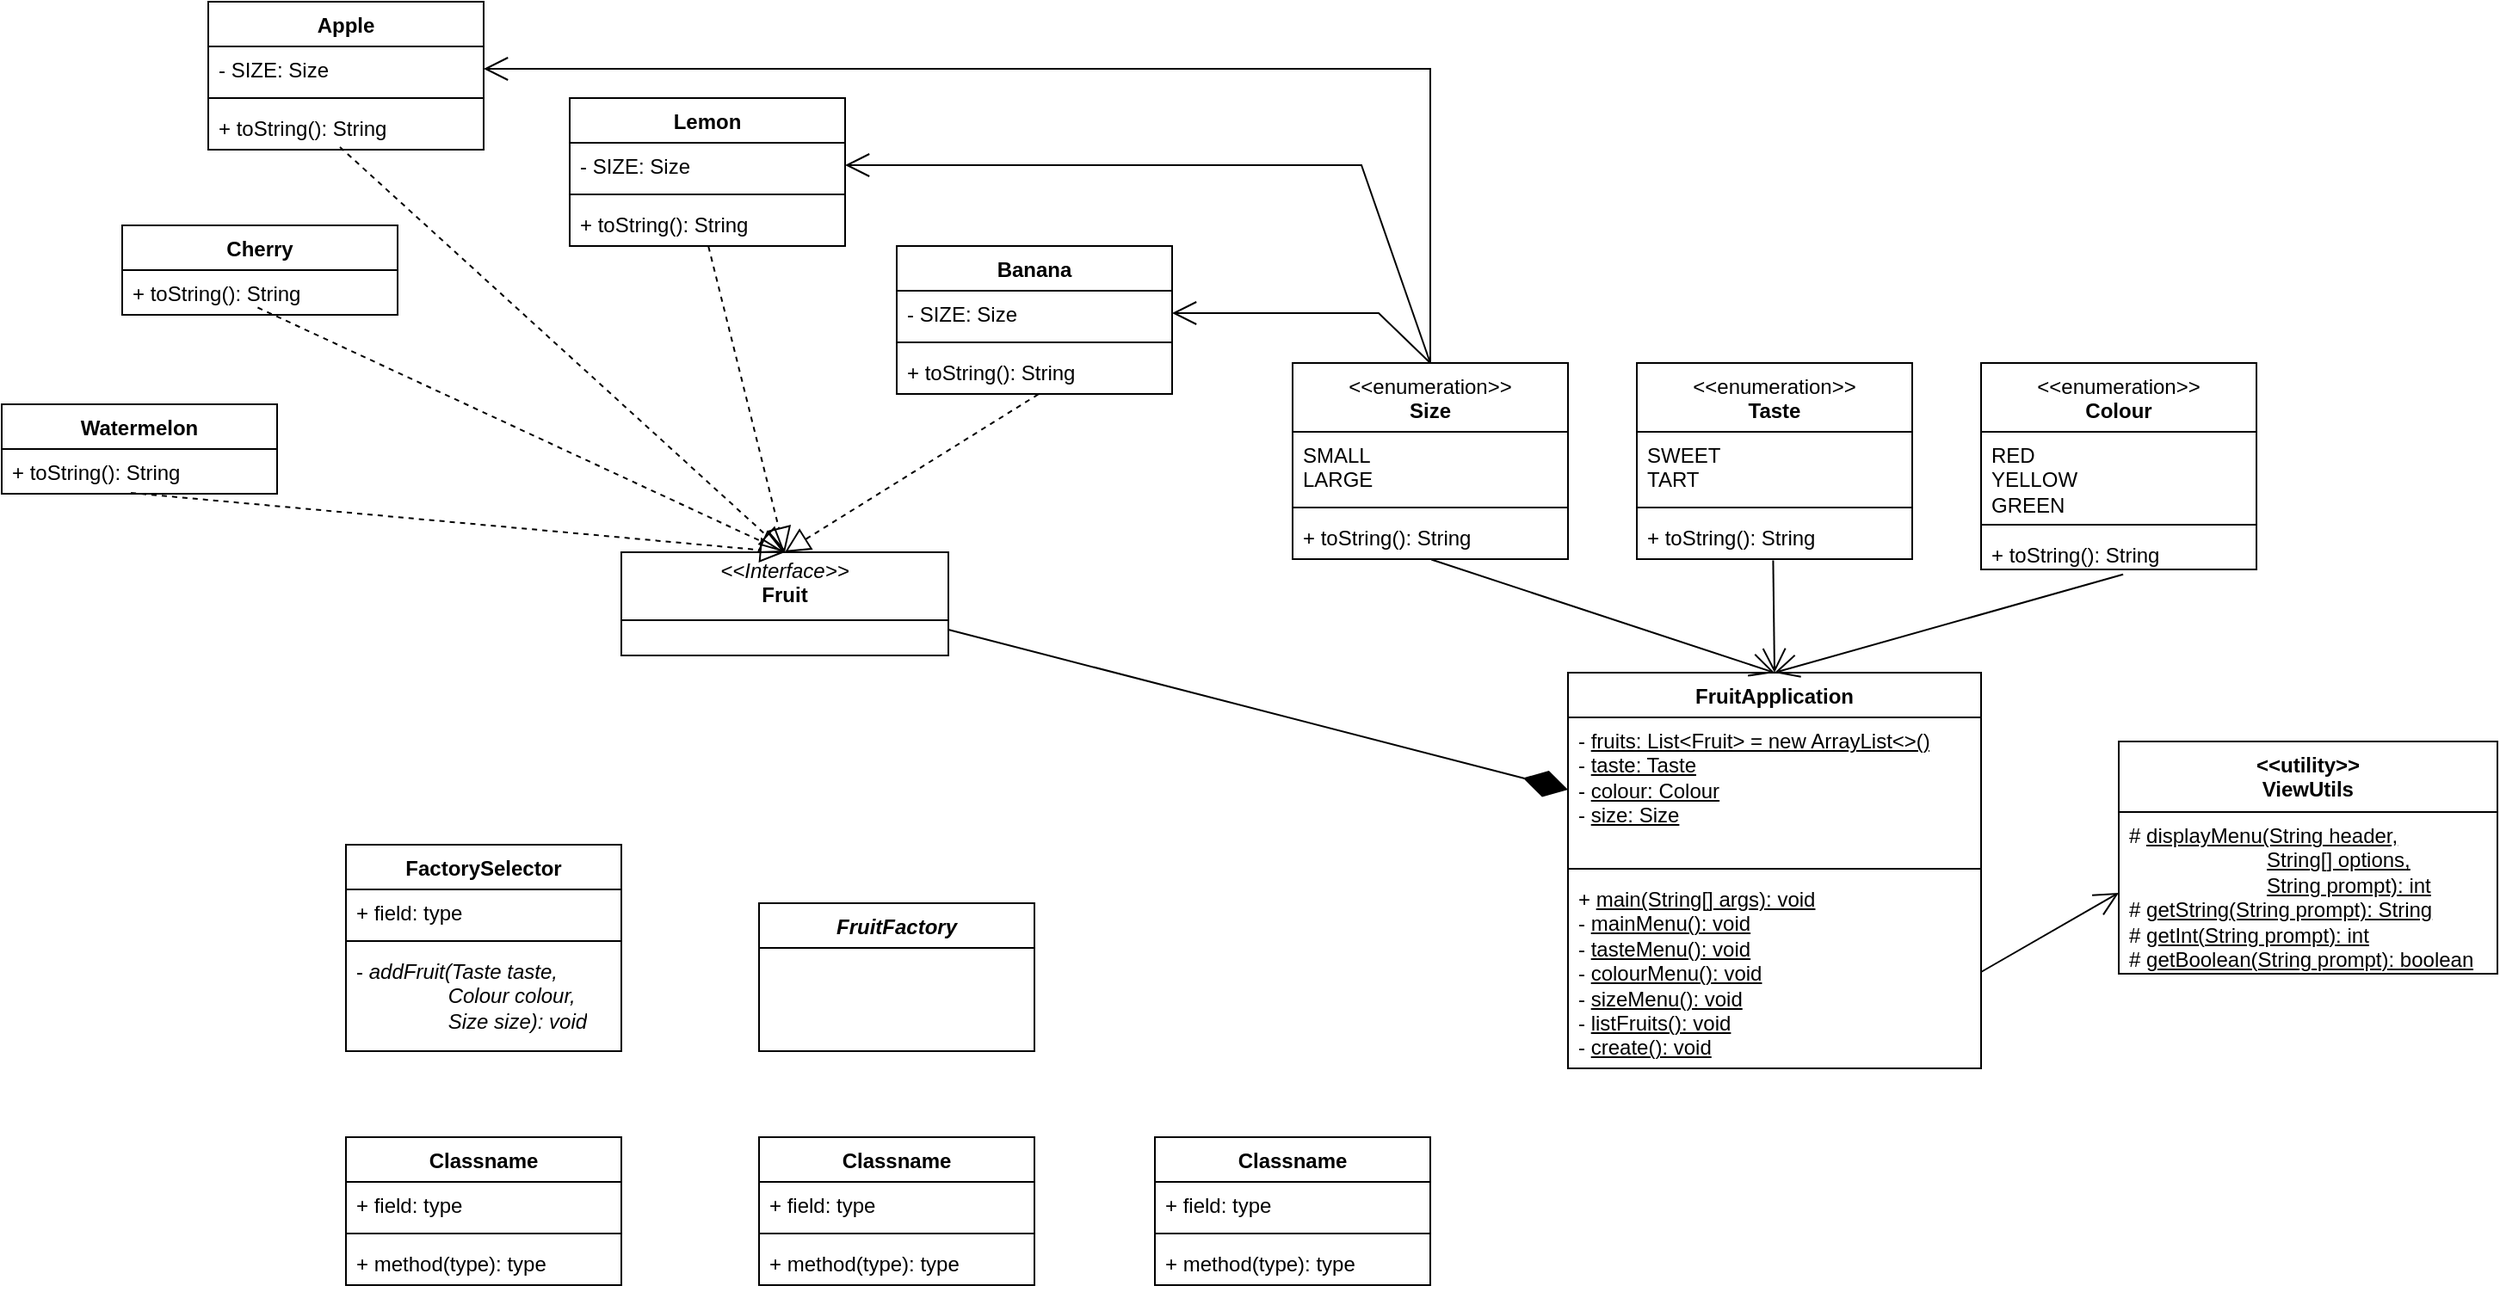 <mxfile version="24.7.7">
  <diagram id="C5RBs43oDa-KdzZeNtuy" name="Page-1">
    <mxGraphModel dx="1623" dy="843" grid="1" gridSize="10" guides="1" tooltips="1" connect="1" arrows="1" fold="1" page="1" pageScale="1" pageWidth="827" pageHeight="1169" math="0" shadow="0">
      <root>
        <mxCell id="WIyWlLk6GJQsqaUBKTNV-0" />
        <mxCell id="WIyWlLk6GJQsqaUBKTNV-1" parent="WIyWlLk6GJQsqaUBKTNV-0" />
        <mxCell id="hWKQIEArotmm3JCVnzgY-5" value="&lt;p style=&quot;margin:0px;margin-top:4px;text-align:center;&quot;&gt;&lt;i&gt;&amp;lt;&amp;lt;Interface&amp;gt;&amp;gt;&lt;/i&gt;&lt;br&gt;&lt;b&gt;Fruit&lt;/b&gt;&lt;/p&gt;&lt;hr size=&quot;1&quot; style=&quot;border-style:solid;&quot;&gt;&lt;p style=&quot;margin:0px;margin-left:4px;&quot;&gt;&lt;/p&gt;&lt;p style=&quot;margin:0px;margin-left:4px;&quot;&gt;&lt;br&gt;&lt;/p&gt;" style="verticalAlign=top;align=left;overflow=fill;html=1;whiteSpace=wrap;" parent="WIyWlLk6GJQsqaUBKTNV-1" vertex="1">
          <mxGeometry x="480" y="540" width="190" height="60" as="geometry" />
        </mxCell>
        <mxCell id="hWKQIEArotmm3JCVnzgY-6" value="Apple" style="swimlane;fontStyle=1;align=center;verticalAlign=top;childLayout=stackLayout;horizontal=1;startSize=26;horizontalStack=0;resizeParent=1;resizeParentMax=0;resizeLast=0;collapsible=1;marginBottom=0;whiteSpace=wrap;html=1;" parent="WIyWlLk6GJQsqaUBKTNV-1" vertex="1">
          <mxGeometry x="240" y="220" width="160" height="86" as="geometry" />
        </mxCell>
        <mxCell id="hWKQIEArotmm3JCVnzgY-7" value="- SIZE: Size" style="text;strokeColor=none;fillColor=none;align=left;verticalAlign=top;spacingLeft=4;spacingRight=4;overflow=hidden;rotatable=0;points=[[0,0.5],[1,0.5]];portConstraint=eastwest;whiteSpace=wrap;html=1;" parent="hWKQIEArotmm3JCVnzgY-6" vertex="1">
          <mxGeometry y="26" width="160" height="26" as="geometry" />
        </mxCell>
        <mxCell id="hWKQIEArotmm3JCVnzgY-8" value="" style="line;strokeWidth=1;fillColor=none;align=left;verticalAlign=middle;spacingTop=-1;spacingLeft=3;spacingRight=3;rotatable=0;labelPosition=right;points=[];portConstraint=eastwest;strokeColor=inherit;" parent="hWKQIEArotmm3JCVnzgY-6" vertex="1">
          <mxGeometry y="52" width="160" height="8" as="geometry" />
        </mxCell>
        <mxCell id="hWKQIEArotmm3JCVnzgY-9" value="+ toString(): String" style="text;strokeColor=none;fillColor=none;align=left;verticalAlign=top;spacingLeft=4;spacingRight=4;overflow=hidden;rotatable=0;points=[[0,0.5],[1,0.5]];portConstraint=eastwest;whiteSpace=wrap;html=1;" parent="hWKQIEArotmm3JCVnzgY-6" vertex="1">
          <mxGeometry y="60" width="160" height="26" as="geometry" />
        </mxCell>
        <mxCell id="hWKQIEArotmm3JCVnzgY-10" value="Banana" style="swimlane;fontStyle=1;align=center;verticalAlign=top;childLayout=stackLayout;horizontal=1;startSize=26;horizontalStack=0;resizeParent=1;resizeParentMax=0;resizeLast=0;collapsible=1;marginBottom=0;whiteSpace=wrap;html=1;" parent="WIyWlLk6GJQsqaUBKTNV-1" vertex="1">
          <mxGeometry x="640" y="362" width="160" height="86" as="geometry" />
        </mxCell>
        <mxCell id="hWKQIEArotmm3JCVnzgY-11" value="- SIZE: Size" style="text;strokeColor=none;fillColor=none;align=left;verticalAlign=top;spacingLeft=4;spacingRight=4;overflow=hidden;rotatable=0;points=[[0,0.5],[1,0.5]];portConstraint=eastwest;whiteSpace=wrap;html=1;" parent="hWKQIEArotmm3JCVnzgY-10" vertex="1">
          <mxGeometry y="26" width="160" height="26" as="geometry" />
        </mxCell>
        <mxCell id="hWKQIEArotmm3JCVnzgY-12" value="" style="line;strokeWidth=1;fillColor=none;align=left;verticalAlign=middle;spacingTop=-1;spacingLeft=3;spacingRight=3;rotatable=0;labelPosition=right;points=[];portConstraint=eastwest;strokeColor=inherit;" parent="hWKQIEArotmm3JCVnzgY-10" vertex="1">
          <mxGeometry y="52" width="160" height="8" as="geometry" />
        </mxCell>
        <mxCell id="hWKQIEArotmm3JCVnzgY-13" value="+ toString(): String" style="text;strokeColor=none;fillColor=none;align=left;verticalAlign=top;spacingLeft=4;spacingRight=4;overflow=hidden;rotatable=0;points=[[0,0.5],[1,0.5]];portConstraint=eastwest;whiteSpace=wrap;html=1;" parent="hWKQIEArotmm3JCVnzgY-10" vertex="1">
          <mxGeometry y="60" width="160" height="26" as="geometry" />
        </mxCell>
        <mxCell id="hWKQIEArotmm3JCVnzgY-14" value="Cherry" style="swimlane;fontStyle=1;align=center;verticalAlign=top;childLayout=stackLayout;horizontal=1;startSize=26;horizontalStack=0;resizeParent=1;resizeParentMax=0;resizeLast=0;collapsible=1;marginBottom=0;whiteSpace=wrap;html=1;" parent="WIyWlLk6GJQsqaUBKTNV-1" vertex="1">
          <mxGeometry x="190" y="350" width="160" height="52" as="geometry" />
        </mxCell>
        <mxCell id="hWKQIEArotmm3JCVnzgY-17" value="+ toString(): String" style="text;strokeColor=none;fillColor=none;align=left;verticalAlign=top;spacingLeft=4;spacingRight=4;overflow=hidden;rotatable=0;points=[[0,0.5],[1,0.5]];portConstraint=eastwest;whiteSpace=wrap;html=1;" parent="hWKQIEArotmm3JCVnzgY-14" vertex="1">
          <mxGeometry y="26" width="160" height="26" as="geometry" />
        </mxCell>
        <mxCell id="hWKQIEArotmm3JCVnzgY-18" value="Lemon" style="swimlane;fontStyle=1;align=center;verticalAlign=top;childLayout=stackLayout;horizontal=1;startSize=26;horizontalStack=0;resizeParent=1;resizeParentMax=0;resizeLast=0;collapsible=1;marginBottom=0;whiteSpace=wrap;html=1;" parent="WIyWlLk6GJQsqaUBKTNV-1" vertex="1">
          <mxGeometry x="450" y="276" width="160" height="86" as="geometry" />
        </mxCell>
        <mxCell id="hWKQIEArotmm3JCVnzgY-19" value="- SIZE: Size" style="text;strokeColor=none;fillColor=none;align=left;verticalAlign=top;spacingLeft=4;spacingRight=4;overflow=hidden;rotatable=0;points=[[0,0.5],[1,0.5]];portConstraint=eastwest;whiteSpace=wrap;html=1;" parent="hWKQIEArotmm3JCVnzgY-18" vertex="1">
          <mxGeometry y="26" width="160" height="26" as="geometry" />
        </mxCell>
        <mxCell id="hWKQIEArotmm3JCVnzgY-20" value="" style="line;strokeWidth=1;fillColor=none;align=left;verticalAlign=middle;spacingTop=-1;spacingLeft=3;spacingRight=3;rotatable=0;labelPosition=right;points=[];portConstraint=eastwest;strokeColor=inherit;" parent="hWKQIEArotmm3JCVnzgY-18" vertex="1">
          <mxGeometry y="52" width="160" height="8" as="geometry" />
        </mxCell>
        <mxCell id="hWKQIEArotmm3JCVnzgY-21" value="+ toString(): String" style="text;strokeColor=none;fillColor=none;align=left;verticalAlign=top;spacingLeft=4;spacingRight=4;overflow=hidden;rotatable=0;points=[[0,0.5],[1,0.5]];portConstraint=eastwest;whiteSpace=wrap;html=1;" parent="hWKQIEArotmm3JCVnzgY-18" vertex="1">
          <mxGeometry y="60" width="160" height="26" as="geometry" />
        </mxCell>
        <mxCell id="hWKQIEArotmm3JCVnzgY-22" value="" style="endArrow=block;dashed=1;endFill=0;endSize=12;html=1;rounded=0;exitX=0.478;exitY=0.94;exitDx=0;exitDy=0;entryX=0.5;entryY=0;entryDx=0;entryDy=0;exitPerimeter=0;" parent="WIyWlLk6GJQsqaUBKTNV-1" source="hWKQIEArotmm3JCVnzgY-9" target="hWKQIEArotmm3JCVnzgY-5" edge="1">
          <mxGeometry width="160" relative="1" as="geometry">
            <mxPoint x="270" y="680" as="sourcePoint" />
            <mxPoint x="400" y="620" as="targetPoint" />
          </mxGeometry>
        </mxCell>
        <mxCell id="hWKQIEArotmm3JCVnzgY-23" value="" style="endArrow=block;dashed=1;endFill=0;endSize=12;html=1;rounded=0;exitX=0.514;exitY=1.008;exitDx=0;exitDy=0;entryX=0.5;entryY=0;entryDx=0;entryDy=0;exitPerimeter=0;" parent="WIyWlLk6GJQsqaUBKTNV-1" source="hWKQIEArotmm3JCVnzgY-13" target="hWKQIEArotmm3JCVnzgY-5" edge="1">
          <mxGeometry width="160" relative="1" as="geometry">
            <mxPoint x="270" y="680" as="sourcePoint" />
            <mxPoint x="430" y="630" as="targetPoint" />
          </mxGeometry>
        </mxCell>
        <mxCell id="hWKQIEArotmm3JCVnzgY-24" value="" style="endArrow=block;dashed=1;endFill=0;endSize=12;html=1;rounded=0;exitX=0.492;exitY=0.837;exitDx=0;exitDy=0;entryX=0.5;entryY=0;entryDx=0;entryDy=0;exitPerimeter=0;" parent="WIyWlLk6GJQsqaUBKTNV-1" source="hWKQIEArotmm3JCVnzgY-17" target="hWKQIEArotmm3JCVnzgY-5" edge="1">
          <mxGeometry width="160" relative="1" as="geometry">
            <mxPoint x="580" y="630" as="sourcePoint" />
            <mxPoint x="455" y="680" as="targetPoint" />
          </mxGeometry>
        </mxCell>
        <mxCell id="hWKQIEArotmm3JCVnzgY-26" value="" style="endArrow=block;dashed=1;endFill=0;endSize=12;html=1;rounded=0;exitX=0.504;exitY=1.013;exitDx=0;exitDy=0;entryX=0.5;entryY=0;entryDx=0;entryDy=0;exitPerimeter=0;" parent="WIyWlLk6GJQsqaUBKTNV-1" source="hWKQIEArotmm3JCVnzgY-21" target="hWKQIEArotmm3JCVnzgY-5" edge="1">
          <mxGeometry width="160" relative="1" as="geometry">
            <mxPoint x="560" y="680" as="sourcePoint" />
            <mxPoint x="455" y="680" as="targetPoint" />
          </mxGeometry>
        </mxCell>
        <mxCell id="hWKQIEArotmm3JCVnzgY-27" value="Watermelon" style="swimlane;fontStyle=1;align=center;verticalAlign=top;childLayout=stackLayout;horizontal=1;startSize=26;horizontalStack=0;resizeParent=1;resizeParentMax=0;resizeLast=0;collapsible=1;marginBottom=0;whiteSpace=wrap;html=1;" parent="WIyWlLk6GJQsqaUBKTNV-1" vertex="1">
          <mxGeometry x="120" y="454" width="160" height="52" as="geometry" />
        </mxCell>
        <mxCell id="hWKQIEArotmm3JCVnzgY-30" value="+ toString(): String" style="text;strokeColor=none;fillColor=none;align=left;verticalAlign=top;spacingLeft=4;spacingRight=4;overflow=hidden;rotatable=0;points=[[0,0.5],[1,0.5]];portConstraint=eastwest;whiteSpace=wrap;html=1;" parent="hWKQIEArotmm3JCVnzgY-27" vertex="1">
          <mxGeometry y="26" width="160" height="26" as="geometry" />
        </mxCell>
        <mxCell id="hWKQIEArotmm3JCVnzgY-31" value="" style="endArrow=block;dashed=1;endFill=0;endSize=12;html=1;rounded=0;exitX=0.469;exitY=0.981;exitDx=0;exitDy=0;entryX=0.5;entryY=0;entryDx=0;entryDy=0;exitPerimeter=0;" parent="WIyWlLk6GJQsqaUBKTNV-1" source="hWKQIEArotmm3JCVnzgY-30" target="hWKQIEArotmm3JCVnzgY-5" edge="1">
          <mxGeometry width="160" relative="1" as="geometry">
            <mxPoint x="730" y="830" as="sourcePoint" />
            <mxPoint x="680" y="620" as="targetPoint" />
          </mxGeometry>
        </mxCell>
        <mxCell id="hWKQIEArotmm3JCVnzgY-32" value="FruitApplication" style="swimlane;fontStyle=1;align=center;verticalAlign=top;childLayout=stackLayout;horizontal=1;startSize=26;horizontalStack=0;resizeParent=1;resizeParentMax=0;resizeLast=0;collapsible=1;marginBottom=0;whiteSpace=wrap;html=1;" parent="WIyWlLk6GJQsqaUBKTNV-1" vertex="1">
          <mxGeometry x="1030" y="610" width="240" height="230" as="geometry" />
        </mxCell>
        <mxCell id="hWKQIEArotmm3JCVnzgY-33" value="- &lt;u&gt;fruits: List&amp;lt;Fruit&amp;gt; = new ArrayList&amp;lt;&amp;gt;()&lt;/u&gt;&lt;div&gt;- &lt;u&gt;taste: Taste&lt;/u&gt;&lt;/div&gt;&lt;div&gt;- &lt;u&gt;colour: Colour&lt;/u&gt;&lt;/div&gt;&lt;div&gt;- &lt;u&gt;size: Size&lt;/u&gt;&lt;/div&gt;" style="text;strokeColor=none;fillColor=none;align=left;verticalAlign=top;spacingLeft=4;spacingRight=4;overflow=hidden;rotatable=0;points=[[0,0.5],[1,0.5]];portConstraint=eastwest;whiteSpace=wrap;html=1;" parent="hWKQIEArotmm3JCVnzgY-32" vertex="1">
          <mxGeometry y="26" width="240" height="84" as="geometry" />
        </mxCell>
        <mxCell id="hWKQIEArotmm3JCVnzgY-34" value="" style="line;strokeWidth=1;fillColor=none;align=left;verticalAlign=middle;spacingTop=-1;spacingLeft=3;spacingRight=3;rotatable=0;labelPosition=right;points=[];portConstraint=eastwest;strokeColor=inherit;" parent="hWKQIEArotmm3JCVnzgY-32" vertex="1">
          <mxGeometry y="110" width="240" height="8" as="geometry" />
        </mxCell>
        <mxCell id="hWKQIEArotmm3JCVnzgY-35" value="+ &lt;u&gt;main(String[] args): void&lt;/u&gt;&lt;div&gt;&lt;span style=&quot;background-color: initial;&quot;&gt;- &lt;u&gt;mainMenu(): void&lt;/u&gt;&lt;/span&gt;&lt;/div&gt;&lt;div&gt;&lt;span style=&quot;background-color: initial;&quot;&gt;- &lt;u&gt;tasteMenu(): void&lt;/u&gt;&lt;/span&gt;&lt;/div&gt;&lt;div&gt;&lt;span style=&quot;background-color: initial;&quot;&gt;- &lt;u&gt;colourMenu(): void&lt;/u&gt;&lt;/span&gt;&lt;/div&gt;&lt;div&gt;&lt;span style=&quot;background-color: initial;&quot;&gt;- &lt;u&gt;sizeMenu(): void&lt;/u&gt;&lt;/span&gt;&lt;/div&gt;&lt;div&gt;&lt;span style=&quot;background-color: initial;&quot;&gt;- &lt;u&gt;listFruits(): void&lt;/u&gt;&lt;/span&gt;&lt;/div&gt;&lt;div&gt;&lt;span style=&quot;background-color: initial;&quot;&gt;- &lt;u&gt;create(): void&lt;/u&gt;&lt;/span&gt;&lt;/div&gt;&lt;div&gt;&lt;br&gt;&lt;/div&gt;" style="text;strokeColor=none;fillColor=none;align=left;verticalAlign=top;spacingLeft=4;spacingRight=4;overflow=hidden;rotatable=0;points=[[0,0.5],[1,0.5]];portConstraint=eastwest;whiteSpace=wrap;html=1;" parent="hWKQIEArotmm3JCVnzgY-32" vertex="1">
          <mxGeometry y="118" width="240" height="112" as="geometry" />
        </mxCell>
        <mxCell id="hWKQIEArotmm3JCVnzgY-36" value="&lt;div style=&quot;text-align: left;&quot;&gt;&lt;span style=&quot;background-color: initial; text-align: center;&quot;&gt;&amp;lt;&amp;lt;utility&amp;gt;&amp;gt;&lt;/span&gt;&lt;/div&gt;&lt;div style=&quot;text-align: left;&quot;&gt;&lt;span style=&quot;background-color: initial; text-align: center;&quot;&gt;&amp;nbsp;ViewUtils&lt;/span&gt;&lt;br&gt;&lt;/div&gt;" style="swimlane;fontStyle=1;align=center;verticalAlign=top;childLayout=stackLayout;horizontal=1;startSize=41;horizontalStack=0;resizeParent=1;resizeParentMax=0;resizeLast=0;collapsible=1;marginBottom=0;whiteSpace=wrap;html=1;" parent="WIyWlLk6GJQsqaUBKTNV-1" vertex="1">
          <mxGeometry x="1350" y="650" width="220" height="135" as="geometry" />
        </mxCell>
        <mxCell id="hWKQIEArotmm3JCVnzgY-39" value="# &lt;u&gt;displayMenu(String header,&lt;/u&gt;&lt;div&gt;&lt;u&gt;&lt;span style=&quot;white-space: pre;&quot;&gt;&#x9;&lt;/span&gt;&lt;span style=&quot;white-space: pre;&quot;&gt;&#x9;&lt;/span&gt;&lt;span style=&quot;white-space: pre;&quot;&gt;&#x9;&lt;/span&gt;String[] options,&lt;br&gt;&lt;/u&gt;&lt;/div&gt;&lt;div&gt;&lt;u&gt;&lt;span style=&quot;white-space: pre;&quot;&gt;&#x9;&lt;/span&gt;&lt;span style=&quot;white-space: pre;&quot;&gt;&#x9;&lt;/span&gt;&lt;span style=&quot;white-space: pre;&quot;&gt;&#x9;&lt;/span&gt;String prompt): int&lt;/u&gt;&lt;br&gt;&lt;/div&gt;&lt;div&gt;# &lt;u&gt;getString(String prompt): String&lt;/u&gt;&amp;nbsp;&lt;/div&gt;&lt;div&gt;# &lt;u&gt;getInt(String prompt): int&lt;/u&gt;&lt;/div&gt;&lt;div&gt;# &lt;u&gt;getBoolean(String prompt): boolean&lt;/u&gt;&lt;/div&gt;" style="text;strokeColor=none;fillColor=none;align=left;verticalAlign=top;spacingLeft=4;spacingRight=4;overflow=hidden;rotatable=0;points=[[0,0.5],[1,0.5]];portConstraint=eastwest;whiteSpace=wrap;html=1;" parent="hWKQIEArotmm3JCVnzgY-36" vertex="1">
          <mxGeometry y="41" width="220" height="94" as="geometry" />
        </mxCell>
        <mxCell id="hWKQIEArotmm3JCVnzgY-40" value="" style="endArrow=open;endFill=1;endSize=12;html=1;rounded=0;entryX=0;entryY=0.5;entryDx=0;entryDy=0;exitX=1;exitY=0.5;exitDx=0;exitDy=0;" parent="WIyWlLk6GJQsqaUBKTNV-1" source="hWKQIEArotmm3JCVnzgY-35" target="hWKQIEArotmm3JCVnzgY-39" edge="1">
          <mxGeometry width="160" relative="1" as="geometry">
            <mxPoint x="1250" y="740" as="sourcePoint" />
            <mxPoint x="1410" y="740" as="targetPoint" />
          </mxGeometry>
        </mxCell>
        <mxCell id="hWKQIEArotmm3JCVnzgY-41" value="" style="endArrow=diamondThin;endFill=1;endSize=24;html=1;rounded=0;entryX=0;entryY=0.5;entryDx=0;entryDy=0;exitX=1;exitY=0.75;exitDx=0;exitDy=0;" parent="WIyWlLk6GJQsqaUBKTNV-1" source="hWKQIEArotmm3JCVnzgY-5" target="hWKQIEArotmm3JCVnzgY-33" edge="1">
          <mxGeometry width="160" relative="1" as="geometry">
            <mxPoint x="780" y="480" as="sourcePoint" />
            <mxPoint x="940" y="480" as="targetPoint" />
          </mxGeometry>
        </mxCell>
        <mxCell id="8r1lnSLJSIE5kXhD0iX9-4" value="&lt;div&gt;&lt;span style=&quot;font-weight: normal;&quot;&gt;&amp;lt;&amp;lt;enumeration&amp;gt;&amp;gt;&lt;/span&gt;&lt;/div&gt;Taste" style="swimlane;fontStyle=1;align=center;verticalAlign=top;childLayout=stackLayout;horizontal=1;startSize=40;horizontalStack=0;resizeParent=1;resizeParentMax=0;resizeLast=0;collapsible=1;marginBottom=0;whiteSpace=wrap;html=1;" parent="WIyWlLk6GJQsqaUBKTNV-1" vertex="1">
          <mxGeometry x="1070" y="430" width="160" height="114" as="geometry" />
        </mxCell>
        <mxCell id="8r1lnSLJSIE5kXhD0iX9-5" value="SWEET&lt;div&gt;TART&lt;/div&gt;" style="text;strokeColor=none;fillColor=none;align=left;verticalAlign=top;spacingLeft=4;spacingRight=4;overflow=hidden;rotatable=0;points=[[0,0.5],[1,0.5]];portConstraint=eastwest;whiteSpace=wrap;html=1;" parent="8r1lnSLJSIE5kXhD0iX9-4" vertex="1">
          <mxGeometry y="40" width="160" height="40" as="geometry" />
        </mxCell>
        <mxCell id="8r1lnSLJSIE5kXhD0iX9-6" value="" style="line;strokeWidth=1;fillColor=none;align=left;verticalAlign=middle;spacingTop=-1;spacingLeft=3;spacingRight=3;rotatable=0;labelPosition=right;points=[];portConstraint=eastwest;strokeColor=inherit;" parent="8r1lnSLJSIE5kXhD0iX9-4" vertex="1">
          <mxGeometry y="80" width="160" height="8" as="geometry" />
        </mxCell>
        <mxCell id="8r1lnSLJSIE5kXhD0iX9-7" value="+ toString(): String" style="text;strokeColor=none;fillColor=none;align=left;verticalAlign=top;spacingLeft=4;spacingRight=4;overflow=hidden;rotatable=0;points=[[0,0.5],[1,0.5]];portConstraint=eastwest;whiteSpace=wrap;html=1;" parent="8r1lnSLJSIE5kXhD0iX9-4" vertex="1">
          <mxGeometry y="88" width="160" height="26" as="geometry" />
        </mxCell>
        <mxCell id="8r1lnSLJSIE5kXhD0iX9-8" value="&lt;div&gt;&lt;span style=&quot;font-weight: normal;&quot;&gt;&amp;lt;&amp;lt;enumeration&amp;gt;&amp;gt;&lt;/span&gt;&lt;/div&gt;&lt;div&gt;Size&lt;/div&gt;" style="swimlane;fontStyle=1;align=center;verticalAlign=top;childLayout=stackLayout;horizontal=1;startSize=40;horizontalStack=0;resizeParent=1;resizeParentMax=0;resizeLast=0;collapsible=1;marginBottom=0;whiteSpace=wrap;html=1;" parent="WIyWlLk6GJQsqaUBKTNV-1" vertex="1">
          <mxGeometry x="870" y="430" width="160" height="114" as="geometry" />
        </mxCell>
        <mxCell id="8r1lnSLJSIE5kXhD0iX9-9" value="SMALL&lt;div&gt;LARGE&lt;/div&gt;" style="text;strokeColor=none;fillColor=none;align=left;verticalAlign=top;spacingLeft=4;spacingRight=4;overflow=hidden;rotatable=0;points=[[0,0.5],[1,0.5]];portConstraint=eastwest;whiteSpace=wrap;html=1;" parent="8r1lnSLJSIE5kXhD0iX9-8" vertex="1">
          <mxGeometry y="40" width="160" height="40" as="geometry" />
        </mxCell>
        <mxCell id="8r1lnSLJSIE5kXhD0iX9-10" value="" style="line;strokeWidth=1;fillColor=none;align=left;verticalAlign=middle;spacingTop=-1;spacingLeft=3;spacingRight=3;rotatable=0;labelPosition=right;points=[];portConstraint=eastwest;strokeColor=inherit;" parent="8r1lnSLJSIE5kXhD0iX9-8" vertex="1">
          <mxGeometry y="80" width="160" height="8" as="geometry" />
        </mxCell>
        <mxCell id="8r1lnSLJSIE5kXhD0iX9-11" value="+ toString(): String" style="text;strokeColor=none;fillColor=none;align=left;verticalAlign=top;spacingLeft=4;spacingRight=4;overflow=hidden;rotatable=0;points=[[0,0.5],[1,0.5]];portConstraint=eastwest;whiteSpace=wrap;html=1;" parent="8r1lnSLJSIE5kXhD0iX9-8" vertex="1">
          <mxGeometry y="88" width="160" height="26" as="geometry" />
        </mxCell>
        <mxCell id="8r1lnSLJSIE5kXhD0iX9-12" value="&lt;div&gt;&lt;span style=&quot;font-weight: normal;&quot;&gt;&amp;lt;&amp;lt;enumeration&amp;gt;&amp;gt;&lt;/span&gt;&lt;/div&gt;&lt;div&gt;Colour&lt;/div&gt;" style="swimlane;fontStyle=1;align=center;verticalAlign=top;childLayout=stackLayout;horizontal=1;startSize=40;horizontalStack=0;resizeParent=1;resizeParentMax=0;resizeLast=0;collapsible=1;marginBottom=0;whiteSpace=wrap;html=1;" parent="WIyWlLk6GJQsqaUBKTNV-1" vertex="1">
          <mxGeometry x="1270" y="430" width="160" height="120" as="geometry" />
        </mxCell>
        <mxCell id="8r1lnSLJSIE5kXhD0iX9-13" value="RED&lt;div&gt;YELLOW&lt;/div&gt;&lt;div&gt;GREEN&lt;/div&gt;" style="text;strokeColor=none;fillColor=none;align=left;verticalAlign=top;spacingLeft=4;spacingRight=4;overflow=hidden;rotatable=0;points=[[0,0.5],[1,0.5]];portConstraint=eastwest;whiteSpace=wrap;html=1;" parent="8r1lnSLJSIE5kXhD0iX9-12" vertex="1">
          <mxGeometry y="40" width="160" height="50" as="geometry" />
        </mxCell>
        <mxCell id="8r1lnSLJSIE5kXhD0iX9-14" value="" style="line;strokeWidth=1;fillColor=none;align=left;verticalAlign=middle;spacingTop=-1;spacingLeft=3;spacingRight=3;rotatable=0;labelPosition=right;points=[];portConstraint=eastwest;strokeColor=inherit;" parent="8r1lnSLJSIE5kXhD0iX9-12" vertex="1">
          <mxGeometry y="90" width="160" height="8" as="geometry" />
        </mxCell>
        <mxCell id="8r1lnSLJSIE5kXhD0iX9-15" value="+ toString(): String" style="text;strokeColor=none;fillColor=none;align=left;verticalAlign=top;spacingLeft=4;spacingRight=4;overflow=hidden;rotatable=0;points=[[0,0.5],[1,0.5]];portConstraint=eastwest;whiteSpace=wrap;html=1;" parent="8r1lnSLJSIE5kXhD0iX9-12" vertex="1">
          <mxGeometry y="98" width="160" height="22" as="geometry" />
        </mxCell>
        <mxCell id="8r1lnSLJSIE5kXhD0iX9-16" value="" style="endArrow=open;endFill=1;endSize=12;html=1;rounded=0;exitX=0.495;exitY=1.027;exitDx=0;exitDy=0;exitPerimeter=0;entryX=0.5;entryY=0;entryDx=0;entryDy=0;" parent="WIyWlLk6GJQsqaUBKTNV-1" source="8r1lnSLJSIE5kXhD0iX9-7" target="hWKQIEArotmm3JCVnzgY-32" edge="1">
          <mxGeometry width="160" relative="1" as="geometry">
            <mxPoint x="1240" y="940" as="sourcePoint" />
            <mxPoint x="1400" y="940" as="targetPoint" />
          </mxGeometry>
        </mxCell>
        <mxCell id="8r1lnSLJSIE5kXhD0iX9-17" value="" style="endArrow=open;endFill=1;endSize=12;html=1;rounded=0;exitX=0.516;exitY=1.132;exitDx=0;exitDy=0;exitPerimeter=0;entryX=0.5;entryY=0;entryDx=0;entryDy=0;" parent="WIyWlLk6GJQsqaUBKTNV-1" source="8r1lnSLJSIE5kXhD0iX9-15" target="hWKQIEArotmm3JCVnzgY-32" edge="1">
          <mxGeometry width="160" relative="1" as="geometry">
            <mxPoint x="1159" y="555" as="sourcePoint" />
            <mxPoint x="1160" y="620" as="targetPoint" />
          </mxGeometry>
        </mxCell>
        <mxCell id="8r1lnSLJSIE5kXhD0iX9-18" value="" style="endArrow=open;endFill=1;endSize=12;html=1;rounded=0;exitX=0.504;exitY=1.011;exitDx=0;exitDy=0;exitPerimeter=0;entryX=0.5;entryY=0;entryDx=0;entryDy=0;" parent="WIyWlLk6GJQsqaUBKTNV-1" source="8r1lnSLJSIE5kXhD0iX9-11" target="hWKQIEArotmm3JCVnzgY-32" edge="1">
          <mxGeometry width="160" relative="1" as="geometry">
            <mxPoint x="1000" y="550" as="sourcePoint" />
            <mxPoint x="1001" y="615" as="targetPoint" />
          </mxGeometry>
        </mxCell>
        <mxCell id="8r1lnSLJSIE5kXhD0iX9-20" value="" style="endArrow=open;endFill=1;endSize=12;html=1;rounded=0;entryX=1;entryY=0.5;entryDx=0;entryDy=0;exitX=0.5;exitY=0;exitDx=0;exitDy=0;" parent="WIyWlLk6GJQsqaUBKTNV-1" source="8r1lnSLJSIE5kXhD0iX9-8" target="hWKQIEArotmm3JCVnzgY-11" edge="1">
          <mxGeometry width="160" relative="1" as="geometry">
            <mxPoint x="890" y="350" as="sourcePoint" />
            <mxPoint x="940" y="500" as="targetPoint" />
            <Array as="points">
              <mxPoint x="920" y="401" />
            </Array>
          </mxGeometry>
        </mxCell>
        <mxCell id="8r1lnSLJSIE5kXhD0iX9-21" value="" style="endArrow=open;endFill=1;endSize=12;html=1;rounded=0;entryX=1;entryY=0.5;entryDx=0;entryDy=0;exitX=0.5;exitY=0;exitDx=0;exitDy=0;" parent="WIyWlLk6GJQsqaUBKTNV-1" source="8r1lnSLJSIE5kXhD0iX9-8" target="hWKQIEArotmm3JCVnzgY-19" edge="1">
          <mxGeometry width="160" relative="1" as="geometry">
            <mxPoint x="870" y="340" as="sourcePoint" />
            <mxPoint x="1030" y="340" as="targetPoint" />
            <Array as="points">
              <mxPoint x="910" y="315" />
            </Array>
          </mxGeometry>
        </mxCell>
        <mxCell id="8r1lnSLJSIE5kXhD0iX9-22" value="" style="endArrow=open;endFill=1;endSize=12;html=1;rounded=0;exitX=0.5;exitY=0;exitDx=0;exitDy=0;entryX=1;entryY=0.5;entryDx=0;entryDy=0;" parent="WIyWlLk6GJQsqaUBKTNV-1" source="8r1lnSLJSIE5kXhD0iX9-8" target="hWKQIEArotmm3JCVnzgY-7" edge="1">
          <mxGeometry width="160" relative="1" as="geometry">
            <mxPoint x="860" y="350" as="sourcePoint" />
            <mxPoint x="1020" y="350" as="targetPoint" />
            <Array as="points">
              <mxPoint x="950" y="259" />
            </Array>
          </mxGeometry>
        </mxCell>
        <mxCell id="ZaARfl72qzz4PNTtFbFj-4" value="&lt;i&gt;FruitFactory&lt;/i&gt;" style="swimlane;fontStyle=1;align=center;verticalAlign=top;childLayout=stackLayout;horizontal=1;startSize=26;horizontalStack=0;resizeParent=1;resizeParentMax=0;resizeLast=0;collapsible=1;marginBottom=0;whiteSpace=wrap;html=1;" vertex="1" parent="WIyWlLk6GJQsqaUBKTNV-1">
          <mxGeometry x="560" y="744" width="160" height="86" as="geometry" />
        </mxCell>
        <mxCell id="ZaARfl72qzz4PNTtFbFj-24" value="Classname" style="swimlane;fontStyle=1;align=center;verticalAlign=top;childLayout=stackLayout;horizontal=1;startSize=26;horizontalStack=0;resizeParent=1;resizeParentMax=0;resizeLast=0;collapsible=1;marginBottom=0;whiteSpace=wrap;html=1;" vertex="1" parent="WIyWlLk6GJQsqaUBKTNV-1">
          <mxGeometry x="320" y="880" width="160" height="86" as="geometry" />
        </mxCell>
        <mxCell id="ZaARfl72qzz4PNTtFbFj-25" value="+ field: type" style="text;strokeColor=none;fillColor=none;align=left;verticalAlign=top;spacingLeft=4;spacingRight=4;overflow=hidden;rotatable=0;points=[[0,0.5],[1,0.5]];portConstraint=eastwest;whiteSpace=wrap;html=1;" vertex="1" parent="ZaARfl72qzz4PNTtFbFj-24">
          <mxGeometry y="26" width="160" height="26" as="geometry" />
        </mxCell>
        <mxCell id="ZaARfl72qzz4PNTtFbFj-26" value="" style="line;strokeWidth=1;fillColor=none;align=left;verticalAlign=middle;spacingTop=-1;spacingLeft=3;spacingRight=3;rotatable=0;labelPosition=right;points=[];portConstraint=eastwest;strokeColor=inherit;" vertex="1" parent="ZaARfl72qzz4PNTtFbFj-24">
          <mxGeometry y="52" width="160" height="8" as="geometry" />
        </mxCell>
        <mxCell id="ZaARfl72qzz4PNTtFbFj-27" value="+ method(type): type" style="text;strokeColor=none;fillColor=none;align=left;verticalAlign=top;spacingLeft=4;spacingRight=4;overflow=hidden;rotatable=0;points=[[0,0.5],[1,0.5]];portConstraint=eastwest;whiteSpace=wrap;html=1;" vertex="1" parent="ZaARfl72qzz4PNTtFbFj-24">
          <mxGeometry y="60" width="160" height="26" as="geometry" />
        </mxCell>
        <mxCell id="ZaARfl72qzz4PNTtFbFj-28" value="Classname" style="swimlane;fontStyle=1;align=center;verticalAlign=top;childLayout=stackLayout;horizontal=1;startSize=26;horizontalStack=0;resizeParent=1;resizeParentMax=0;resizeLast=0;collapsible=1;marginBottom=0;whiteSpace=wrap;html=1;" vertex="1" parent="WIyWlLk6GJQsqaUBKTNV-1">
          <mxGeometry x="560" y="880" width="160" height="86" as="geometry" />
        </mxCell>
        <mxCell id="ZaARfl72qzz4PNTtFbFj-29" value="+ field: type" style="text;strokeColor=none;fillColor=none;align=left;verticalAlign=top;spacingLeft=4;spacingRight=4;overflow=hidden;rotatable=0;points=[[0,0.5],[1,0.5]];portConstraint=eastwest;whiteSpace=wrap;html=1;" vertex="1" parent="ZaARfl72qzz4PNTtFbFj-28">
          <mxGeometry y="26" width="160" height="26" as="geometry" />
        </mxCell>
        <mxCell id="ZaARfl72qzz4PNTtFbFj-30" value="" style="line;strokeWidth=1;fillColor=none;align=left;verticalAlign=middle;spacingTop=-1;spacingLeft=3;spacingRight=3;rotatable=0;labelPosition=right;points=[];portConstraint=eastwest;strokeColor=inherit;" vertex="1" parent="ZaARfl72qzz4PNTtFbFj-28">
          <mxGeometry y="52" width="160" height="8" as="geometry" />
        </mxCell>
        <mxCell id="ZaARfl72qzz4PNTtFbFj-31" value="+ method(type): type" style="text;strokeColor=none;fillColor=none;align=left;verticalAlign=top;spacingLeft=4;spacingRight=4;overflow=hidden;rotatable=0;points=[[0,0.5],[1,0.5]];portConstraint=eastwest;whiteSpace=wrap;html=1;" vertex="1" parent="ZaARfl72qzz4PNTtFbFj-28">
          <mxGeometry y="60" width="160" height="26" as="geometry" />
        </mxCell>
        <mxCell id="ZaARfl72qzz4PNTtFbFj-32" value="Classname" style="swimlane;fontStyle=1;align=center;verticalAlign=top;childLayout=stackLayout;horizontal=1;startSize=26;horizontalStack=0;resizeParent=1;resizeParentMax=0;resizeLast=0;collapsible=1;marginBottom=0;whiteSpace=wrap;html=1;" vertex="1" parent="WIyWlLk6GJQsqaUBKTNV-1">
          <mxGeometry x="790" y="880" width="160" height="86" as="geometry" />
        </mxCell>
        <mxCell id="ZaARfl72qzz4PNTtFbFj-33" value="+ field: type" style="text;strokeColor=none;fillColor=none;align=left;verticalAlign=top;spacingLeft=4;spacingRight=4;overflow=hidden;rotatable=0;points=[[0,0.5],[1,0.5]];portConstraint=eastwest;whiteSpace=wrap;html=1;" vertex="1" parent="ZaARfl72qzz4PNTtFbFj-32">
          <mxGeometry y="26" width="160" height="26" as="geometry" />
        </mxCell>
        <mxCell id="ZaARfl72qzz4PNTtFbFj-34" value="" style="line;strokeWidth=1;fillColor=none;align=left;verticalAlign=middle;spacingTop=-1;spacingLeft=3;spacingRight=3;rotatable=0;labelPosition=right;points=[];portConstraint=eastwest;strokeColor=inherit;" vertex="1" parent="ZaARfl72qzz4PNTtFbFj-32">
          <mxGeometry y="52" width="160" height="8" as="geometry" />
        </mxCell>
        <mxCell id="ZaARfl72qzz4PNTtFbFj-35" value="+ method(type): type" style="text;strokeColor=none;fillColor=none;align=left;verticalAlign=top;spacingLeft=4;spacingRight=4;overflow=hidden;rotatable=0;points=[[0,0.5],[1,0.5]];portConstraint=eastwest;whiteSpace=wrap;html=1;" vertex="1" parent="ZaARfl72qzz4PNTtFbFj-32">
          <mxGeometry y="60" width="160" height="26" as="geometry" />
        </mxCell>
        <mxCell id="ZaARfl72qzz4PNTtFbFj-36" value="&lt;b&gt;FactorySelector&lt;/b&gt;" style="swimlane;fontStyle=1;align=center;verticalAlign=top;childLayout=stackLayout;horizontal=1;startSize=26;horizontalStack=0;resizeParent=1;resizeParentMax=0;resizeLast=0;collapsible=1;marginBottom=0;whiteSpace=wrap;html=1;" vertex="1" parent="WIyWlLk6GJQsqaUBKTNV-1">
          <mxGeometry x="320" y="710" width="160" height="120" as="geometry" />
        </mxCell>
        <mxCell id="ZaARfl72qzz4PNTtFbFj-37" value="+ field: type" style="text;strokeColor=none;fillColor=none;align=left;verticalAlign=top;spacingLeft=4;spacingRight=4;overflow=hidden;rotatable=0;points=[[0,0.5],[1,0.5]];portConstraint=eastwest;whiteSpace=wrap;html=1;" vertex="1" parent="ZaARfl72qzz4PNTtFbFj-36">
          <mxGeometry y="26" width="160" height="26" as="geometry" />
        </mxCell>
        <mxCell id="ZaARfl72qzz4PNTtFbFj-38" value="" style="line;strokeWidth=1;fillColor=none;align=left;verticalAlign=middle;spacingTop=-1;spacingLeft=3;spacingRight=3;rotatable=0;labelPosition=right;points=[];portConstraint=eastwest;strokeColor=inherit;" vertex="1" parent="ZaARfl72qzz4PNTtFbFj-36">
          <mxGeometry y="52" width="160" height="8" as="geometry" />
        </mxCell>
        <mxCell id="ZaARfl72qzz4PNTtFbFj-39" value="&lt;div&gt;&lt;span style=&quot;background-color: initial;&quot;&gt;-&amp;nbsp;&lt;i&gt;addFruit(Taste taste,&amp;nbsp;&lt;/i&gt;&lt;/span&gt;&lt;/div&gt;&lt;div&gt;&lt;span style=&quot;background-color: initial;&quot;&gt;&lt;i&gt;&lt;span style=&quot;white-space: pre;&quot;&gt;&#x9;&lt;/span&gt;&lt;span style=&quot;white-space: pre;&quot;&gt;&#x9;&lt;/span&gt;Colour colour,&amp;nbsp;&lt;/i&gt;&lt;/span&gt;&lt;/div&gt;&lt;div&gt;&lt;span style=&quot;background-color: initial;&quot;&gt;&lt;i&gt;&lt;span style=&quot;white-space: pre;&quot;&gt;&#x9;&lt;/span&gt;&lt;span style=&quot;white-space: pre;&quot;&gt;&#x9;&lt;/span&gt;Size size): void&lt;/i&gt;&lt;/span&gt;&lt;/div&gt;" style="text;strokeColor=none;fillColor=none;align=left;verticalAlign=top;spacingLeft=4;spacingRight=4;overflow=hidden;rotatable=0;points=[[0,0.5],[1,0.5]];portConstraint=eastwest;whiteSpace=wrap;html=1;" vertex="1" parent="ZaARfl72qzz4PNTtFbFj-36">
          <mxGeometry y="60" width="160" height="60" as="geometry" />
        </mxCell>
      </root>
    </mxGraphModel>
  </diagram>
</mxfile>

